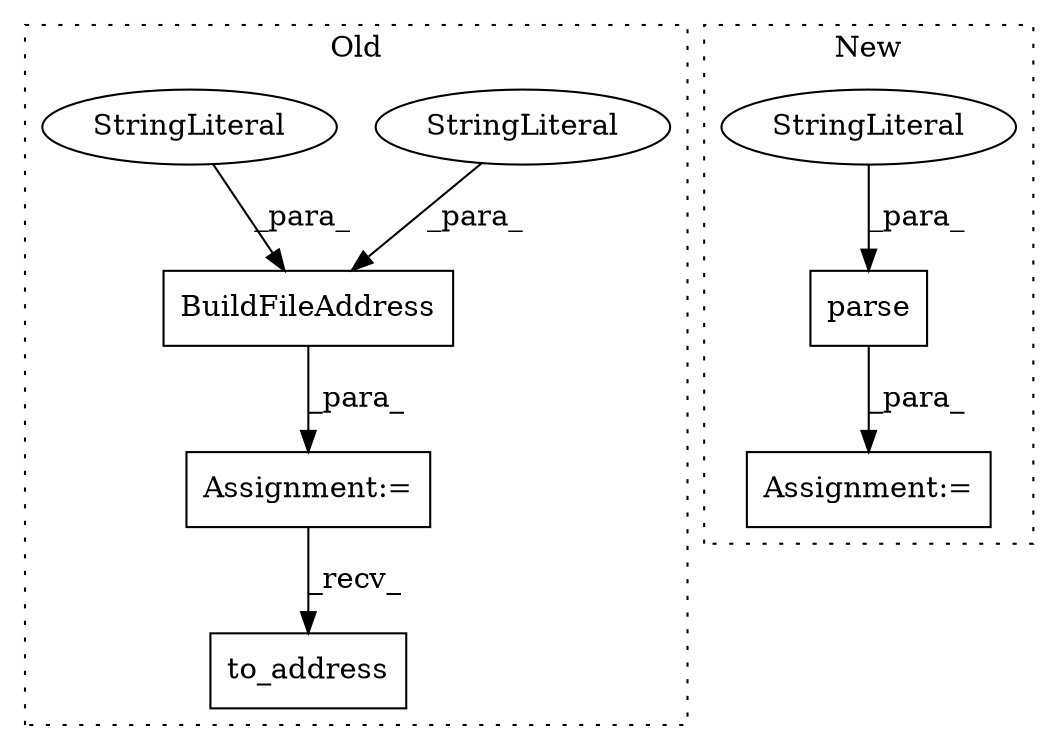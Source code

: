 digraph G {
subgraph cluster0 {
1 [label="BuildFileAddress" a="32" s="8602,8635" l="17,1" shape="box"];
3 [label="StringLiteral" a="45" s="8630" l="5" shape="ellipse"];
5 [label="Assignment:=" a="7" s="8601" l="1" shape="box"];
7 [label="StringLiteral" a="45" s="8619" l="10" shape="ellipse"];
8 [label="to_address" a="32" s="8700" l="12" shape="box"];
label = "Old";
style="dotted";
}
subgraph cluster1 {
2 [label="parse" a="32" s="8521,8541" l="6,1" shape="box"];
4 [label="StringLiteral" a="45" s="8527" l="14" shape="ellipse"];
6 [label="Assignment:=" a="7" s="8512" l="1" shape="box"];
label = "New";
style="dotted";
}
1 -> 5 [label="_para_"];
2 -> 6 [label="_para_"];
3 -> 1 [label="_para_"];
4 -> 2 [label="_para_"];
5 -> 8 [label="_recv_"];
7 -> 1 [label="_para_"];
}